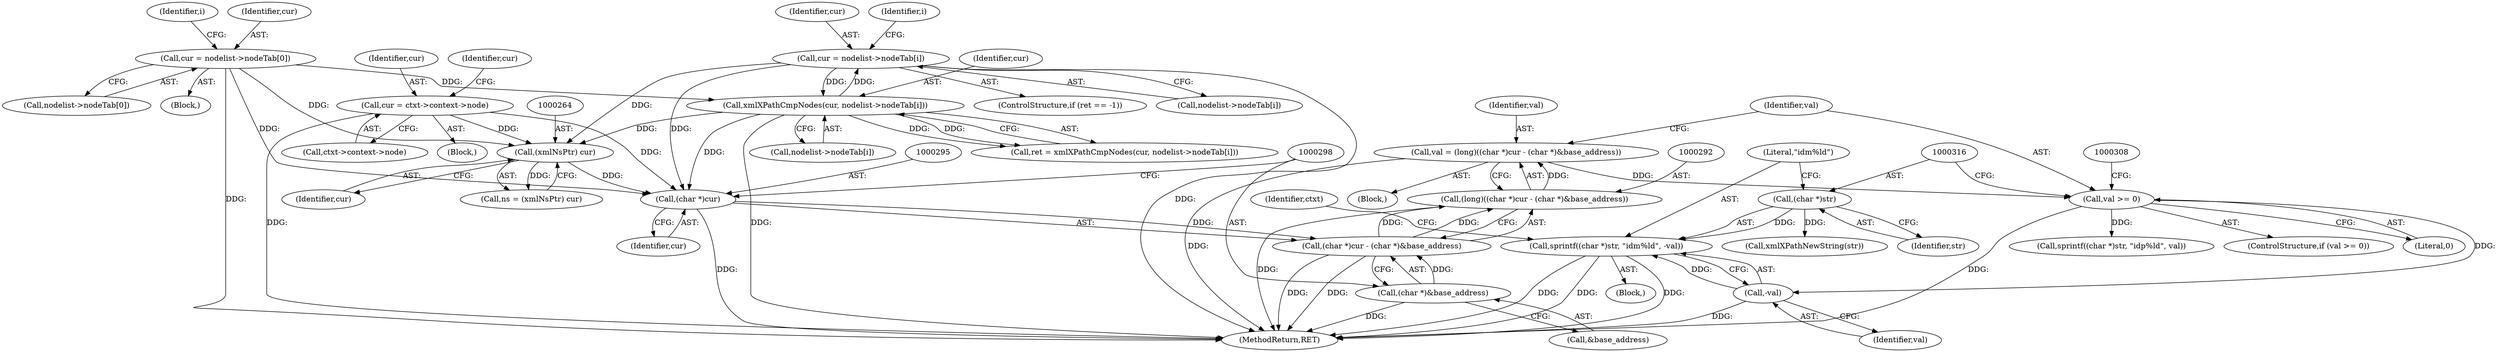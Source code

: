 digraph "1_Chrome_96dbafe288dbe2f0cc45fa3c39daf6d0c37acbab_15@API" {
"1000314" [label="(Call,sprintf((char *)str, \"idm%ld\", -val))"];
"1000315" [label="(Call,(char *)str)"];
"1000319" [label="(Call,-val)"];
"1000302" [label="(Call,val >= 0)"];
"1000289" [label="(Call,val = (long)((char *)cur - (char *)&base_address))"];
"1000291" [label="(Call,(long)((char *)cur - (char *)&base_address))"];
"1000293" [label="(Call,(char *)cur - (char *)&base_address)"];
"1000294" [label="(Call,(char *)cur)"];
"1000225" [label="(Call,cur = nodelist->nodeTab[i])"];
"1000213" [label="(Call,xmlXPathCmpNodes(cur, nodelist->nodeTab[i]))"];
"1000192" [label="(Call,cur = nodelist->nodeTab[0])"];
"1000122" [label="(Call,cur = ctxt->context->node)"];
"1000263" [label="(Call,(xmlNsPtr) cur)"];
"1000297" [label="(Call,(char *)&base_address)"];
"1000289" [label="(Call,val = (long)((char *)cur - (char *)&base_address))"];
"1000315" [label="(Call,(char *)str)"];
"1000226" [label="(Identifier,cur)"];
"1000123" [label="(Identifier,cur)"];
"1000261" [label="(Call,ns = (xmlNsPtr) cur)"];
"1000213" [label="(Call,xmlXPathCmpNodes(cur, nodelist->nodeTab[i]))"];
"1000104" [label="(Block,)"];
"1000301" [label="(ControlStructure,if (val >= 0))"];
"1000296" [label="(Identifier,cur)"];
"1000201" [label="(Identifier,i)"];
"1000313" [label="(Block,)"];
"1000214" [label="(Identifier,cur)"];
"1000325" [label="(MethodReturn,RET)"];
"1000302" [label="(Call,val >= 0)"];
"1000194" [label="(Call,nodelist->nodeTab[0])"];
"1000320" [label="(Identifier,val)"];
"1000220" [label="(ControlStructure,if (ret == -1))"];
"1000318" [label="(Literal,\"idm%ld\")"];
"1000121" [label="(Block,)"];
"1000303" [label="(Identifier,val)"];
"1000322" [label="(Identifier,ctxt)"];
"1000134" [label="(Block,)"];
"1000209" [label="(Identifier,i)"];
"1000250" [label="(Identifier,cur)"];
"1000319" [label="(Call,-val)"];
"1000299" [label="(Call,&base_address)"];
"1000265" [label="(Identifier,cur)"];
"1000304" [label="(Literal,0)"];
"1000122" [label="(Call,cur = ctxt->context->node)"];
"1000192" [label="(Call,cur = nodelist->nodeTab[0])"];
"1000294" [label="(Call,(char *)cur)"];
"1000225" [label="(Call,cur = nodelist->nodeTab[i])"];
"1000290" [label="(Identifier,val)"];
"1000211" [label="(Call,ret = xmlXPathCmpNodes(cur, nodelist->nodeTab[i]))"];
"1000215" [label="(Call,nodelist->nodeTab[i])"];
"1000317" [label="(Identifier,str)"];
"1000297" [label="(Call,(char *)&base_address)"];
"1000291" [label="(Call,(long)((char *)cur - (char *)&base_address))"];
"1000314" [label="(Call,sprintf((char *)str, \"idm%ld\", -val))"];
"1000293" [label="(Call,(char *)cur - (char *)&base_address)"];
"1000227" [label="(Call,nodelist->nodeTab[i])"];
"1000263" [label="(Call,(xmlNsPtr) cur)"];
"1000193" [label="(Identifier,cur)"];
"1000306" [label="(Call,sprintf((char *)str, \"idp%ld\", val))"];
"1000323" [label="(Call,xmlXPathNewString(str))"];
"1000124" [label="(Call,ctxt->context->node)"];
"1000314" -> "1000313"  [label="AST: "];
"1000314" -> "1000319"  [label="CFG: "];
"1000315" -> "1000314"  [label="AST: "];
"1000318" -> "1000314"  [label="AST: "];
"1000319" -> "1000314"  [label="AST: "];
"1000322" -> "1000314"  [label="CFG: "];
"1000314" -> "1000325"  [label="DDG: "];
"1000314" -> "1000325"  [label="DDG: "];
"1000314" -> "1000325"  [label="DDG: "];
"1000315" -> "1000314"  [label="DDG: "];
"1000319" -> "1000314"  [label="DDG: "];
"1000315" -> "1000317"  [label="CFG: "];
"1000316" -> "1000315"  [label="AST: "];
"1000317" -> "1000315"  [label="AST: "];
"1000318" -> "1000315"  [label="CFG: "];
"1000315" -> "1000323"  [label="DDG: "];
"1000319" -> "1000320"  [label="CFG: "];
"1000320" -> "1000319"  [label="AST: "];
"1000319" -> "1000325"  [label="DDG: "];
"1000302" -> "1000319"  [label="DDG: "];
"1000302" -> "1000301"  [label="AST: "];
"1000302" -> "1000304"  [label="CFG: "];
"1000303" -> "1000302"  [label="AST: "];
"1000304" -> "1000302"  [label="AST: "];
"1000308" -> "1000302"  [label="CFG: "];
"1000316" -> "1000302"  [label="CFG: "];
"1000302" -> "1000325"  [label="DDG: "];
"1000289" -> "1000302"  [label="DDG: "];
"1000302" -> "1000306"  [label="DDG: "];
"1000289" -> "1000104"  [label="AST: "];
"1000289" -> "1000291"  [label="CFG: "];
"1000290" -> "1000289"  [label="AST: "];
"1000291" -> "1000289"  [label="AST: "];
"1000303" -> "1000289"  [label="CFG: "];
"1000289" -> "1000325"  [label="DDG: "];
"1000291" -> "1000289"  [label="DDG: "];
"1000291" -> "1000293"  [label="CFG: "];
"1000292" -> "1000291"  [label="AST: "];
"1000293" -> "1000291"  [label="AST: "];
"1000291" -> "1000325"  [label="DDG: "];
"1000293" -> "1000291"  [label="DDG: "];
"1000293" -> "1000291"  [label="DDG: "];
"1000293" -> "1000297"  [label="CFG: "];
"1000294" -> "1000293"  [label="AST: "];
"1000297" -> "1000293"  [label="AST: "];
"1000293" -> "1000325"  [label="DDG: "];
"1000293" -> "1000325"  [label="DDG: "];
"1000294" -> "1000293"  [label="DDG: "];
"1000297" -> "1000293"  [label="DDG: "];
"1000294" -> "1000296"  [label="CFG: "];
"1000295" -> "1000294"  [label="AST: "];
"1000296" -> "1000294"  [label="AST: "];
"1000298" -> "1000294"  [label="CFG: "];
"1000294" -> "1000325"  [label="DDG: "];
"1000225" -> "1000294"  [label="DDG: "];
"1000213" -> "1000294"  [label="DDG: "];
"1000122" -> "1000294"  [label="DDG: "];
"1000263" -> "1000294"  [label="DDG: "];
"1000192" -> "1000294"  [label="DDG: "];
"1000225" -> "1000220"  [label="AST: "];
"1000225" -> "1000227"  [label="CFG: "];
"1000226" -> "1000225"  [label="AST: "];
"1000227" -> "1000225"  [label="AST: "];
"1000209" -> "1000225"  [label="CFG: "];
"1000225" -> "1000325"  [label="DDG: "];
"1000225" -> "1000213"  [label="DDG: "];
"1000213" -> "1000225"  [label="DDG: "];
"1000225" -> "1000263"  [label="DDG: "];
"1000213" -> "1000211"  [label="AST: "];
"1000213" -> "1000215"  [label="CFG: "];
"1000214" -> "1000213"  [label="AST: "];
"1000215" -> "1000213"  [label="AST: "];
"1000211" -> "1000213"  [label="CFG: "];
"1000213" -> "1000325"  [label="DDG: "];
"1000213" -> "1000211"  [label="DDG: "];
"1000213" -> "1000211"  [label="DDG: "];
"1000192" -> "1000213"  [label="DDG: "];
"1000213" -> "1000263"  [label="DDG: "];
"1000192" -> "1000134"  [label="AST: "];
"1000192" -> "1000194"  [label="CFG: "];
"1000193" -> "1000192"  [label="AST: "];
"1000194" -> "1000192"  [label="AST: "];
"1000201" -> "1000192"  [label="CFG: "];
"1000192" -> "1000325"  [label="DDG: "];
"1000192" -> "1000263"  [label="DDG: "];
"1000122" -> "1000121"  [label="AST: "];
"1000122" -> "1000124"  [label="CFG: "];
"1000123" -> "1000122"  [label="AST: "];
"1000124" -> "1000122"  [label="AST: "];
"1000250" -> "1000122"  [label="CFG: "];
"1000122" -> "1000325"  [label="DDG: "];
"1000122" -> "1000263"  [label="DDG: "];
"1000263" -> "1000261"  [label="AST: "];
"1000263" -> "1000265"  [label="CFG: "];
"1000264" -> "1000263"  [label="AST: "];
"1000265" -> "1000263"  [label="AST: "];
"1000261" -> "1000263"  [label="CFG: "];
"1000263" -> "1000261"  [label="DDG: "];
"1000297" -> "1000299"  [label="CFG: "];
"1000298" -> "1000297"  [label="AST: "];
"1000299" -> "1000297"  [label="AST: "];
"1000297" -> "1000325"  [label="DDG: "];
}
